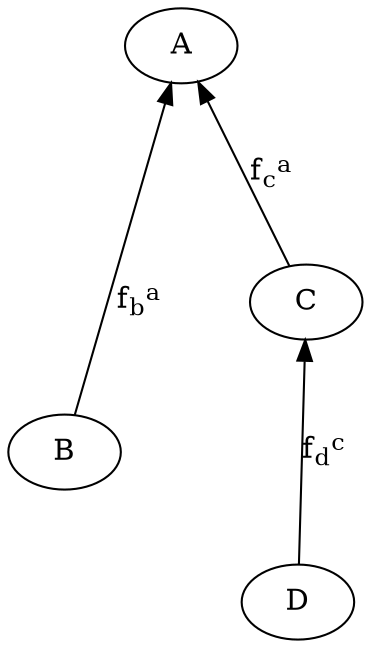 digraph {
    rankdir="BT"
    nodesep=1
    ranksep=1
    a [label = "A"];
    b [label = "B"];
    c [label = "C"];
    d [label = "D"];
    b -> a [label=<f<SUB>b</SUB><SUP>a</SUP>>,weight="0.2"];
    c -> a [label=<f<SUB>c</SUB><SUP>a</SUP>>,weight="0.2"];
    d -> c [label=<f<SUB>d</SUB><SUP>c</SUP>>,weight="0.2"];
}
